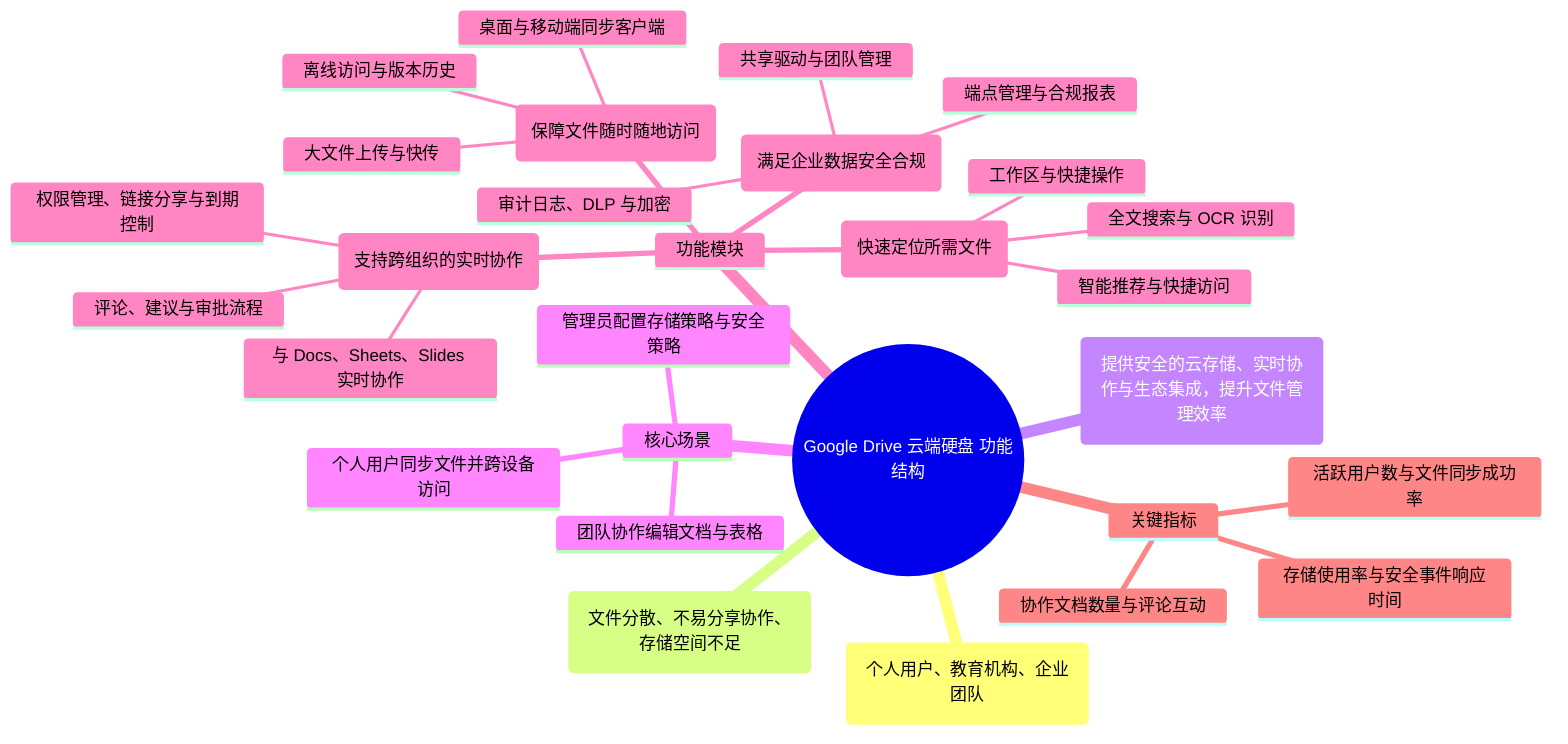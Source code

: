 %% Auto-generated by scripts/generate_assets.py
mindmap
  root((Google Drive 云端硬盘 功能结构))
    目标用户(个人用户、教育机构、企业团队)
    核心痛点(文件分散、不易分享协作、存储空间不足)
    价值主张(提供安全的云存储、实时协作与生态集成，提升文件管理效率)
    核心场景
      个人用户同步文件并跨设备访问
      团队协作编辑文档与表格
      管理员配置存储策略与安全策略
    功能模块
      文件存储与同步(保障文件随时随地访问)
        桌面与移动端同步客户端
        离线访问与版本历史
        大文件上传与快传
      协作与共享(支持跨组织的实时协作)
        权限管理、链接分享与到期控制
        与 Docs、Sheets、Slides 实时协作
        评论、建议与审批流程
      搜索与智能(快速定位所需文件)
        全文搜索与 OCR 识别
        智能推荐与快捷访问
        工作区与快捷操作
      安全与管理(满足企业数据安全合规)
        审计日志、DLP 与加密
        共享驱动与团队管理
        端点管理与合规报表
    关键指标
      活跃用户数与文件同步成功率
      协作文档数量与评论互动
      存储使用率与安全事件响应时间